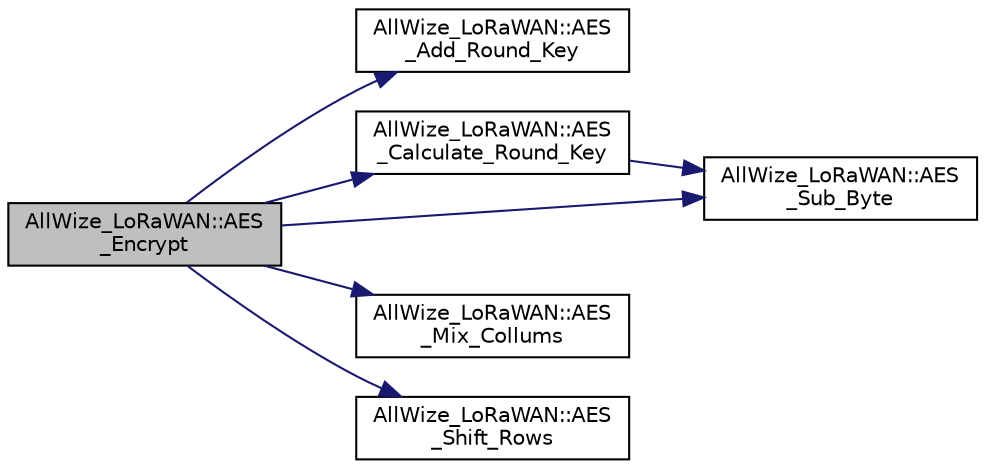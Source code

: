 digraph "AllWize_LoRaWAN::AES_Encrypt"
{
 // LATEX_PDF_SIZE
  edge [fontname="Helvetica",fontsize="10",labelfontname="Helvetica",labelfontsize="10"];
  node [fontname="Helvetica",fontsize="10",shape=record];
  rankdir="LR";
  Node1 [label="AllWize_LoRaWAN::AES\l_Encrypt",height=0.2,width=0.4,color="black", fillcolor="grey75", style="filled", fontcolor="black",tooltip="Function used to perform AES encryption."];
  Node1 -> Node2 [color="midnightblue",fontsize="10",style="solid",fontname="Helvetica"];
  Node2 [label="AllWize_LoRaWAN::AES\l_Add_Round_Key",height=0.2,width=0.4,color="black", fillcolor="white", style="filled",URL="$classAllWize__LoRaWAN.html#a338d2b8f314e587263df7b4a7cd1fb83",tooltip="Function performs AES AddRoundKey step."];
  Node1 -> Node3 [color="midnightblue",fontsize="10",style="solid",fontname="Helvetica"];
  Node3 [label="AllWize_LoRaWAN::AES\l_Calculate_Round_Key",height=0.2,width=0.4,color="black", fillcolor="white", style="filled",URL="$classAllWize__LoRaWAN.html#afc39ab3fa103899879850933c0ccc5b7",tooltip="Function performs AES Round Key Calculation."];
  Node3 -> Node4 [color="midnightblue",fontsize="10",style="solid",fontname="Helvetica"];
  Node4 [label="AllWize_LoRaWAN::AES\l_Sub_Byte",height=0.2,width=0.4,color="black", fillcolor="white", style="filled",URL="$classAllWize__LoRaWAN.html#a4afa982885b7f18d3dc20d8300e4e087",tooltip="Function performs AES SubBytes step."];
  Node1 -> Node5 [color="midnightblue",fontsize="10",style="solid",fontname="Helvetica"];
  Node5 [label="AllWize_LoRaWAN::AES\l_Mix_Collums",height=0.2,width=0.4,color="black", fillcolor="white", style="filled",URL="$classAllWize__LoRaWAN.html#a99a7a8a5c50d97f6f40cb605a843e4e9",tooltip="Function performs AES MixColumns step."];
  Node1 -> Node6 [color="midnightblue",fontsize="10",style="solid",fontname="Helvetica"];
  Node6 [label="AllWize_LoRaWAN::AES\l_Shift_Rows",height=0.2,width=0.4,color="black", fillcolor="white", style="filled",URL="$classAllWize__LoRaWAN.html#af5d768c31efeac524a38a7e3bd2ade3b",tooltip="Function performs AES ShiftRows step."];
  Node1 -> Node4 [color="midnightblue",fontsize="10",style="solid",fontname="Helvetica"];
}
